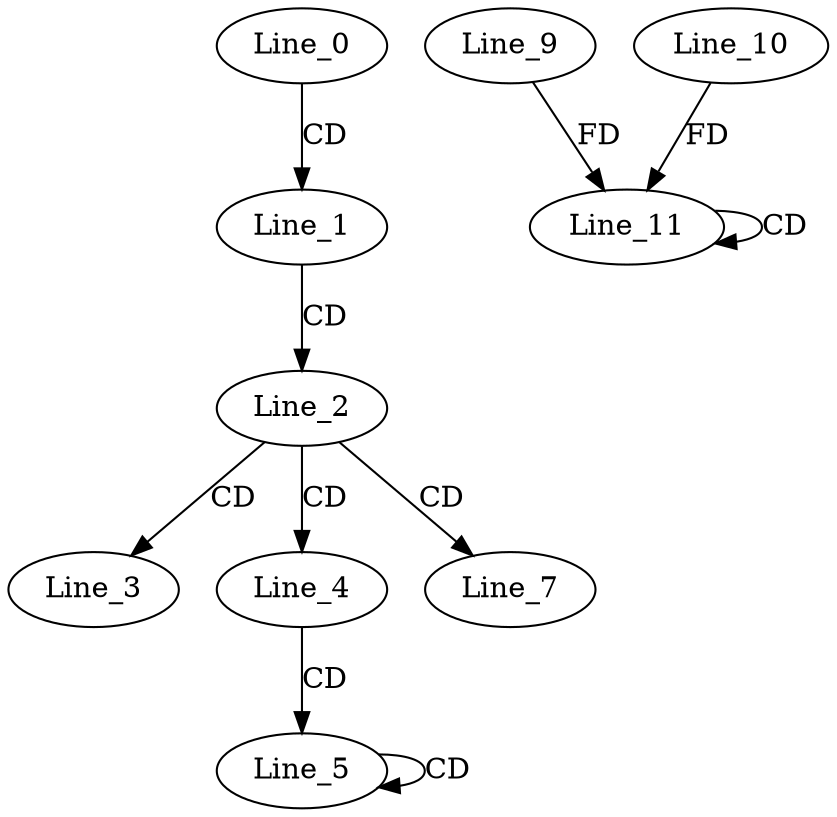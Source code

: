 digraph G {
  Line_0;
  Line_1;
  Line_2;
  Line_3;
  Line_4;
  Line_5;
  Line_5;
  Line_7;
  Line_9;
  Line_11;
  Line_11;
  Line_11;
  Line_10;
  Line_0 -> Line_1 [ label="CD" ];
  Line_1 -> Line_2 [ label="CD" ];
  Line_2 -> Line_3 [ label="CD" ];
  Line_2 -> Line_4 [ label="CD" ];
  Line_4 -> Line_5 [ label="CD" ];
  Line_5 -> Line_5 [ label="CD" ];
  Line_2 -> Line_7 [ label="CD" ];
  Line_9 -> Line_11 [ label="FD" ];
  Line_11 -> Line_11 [ label="CD" ];
  Line_10 -> Line_11 [ label="FD" ];
}
